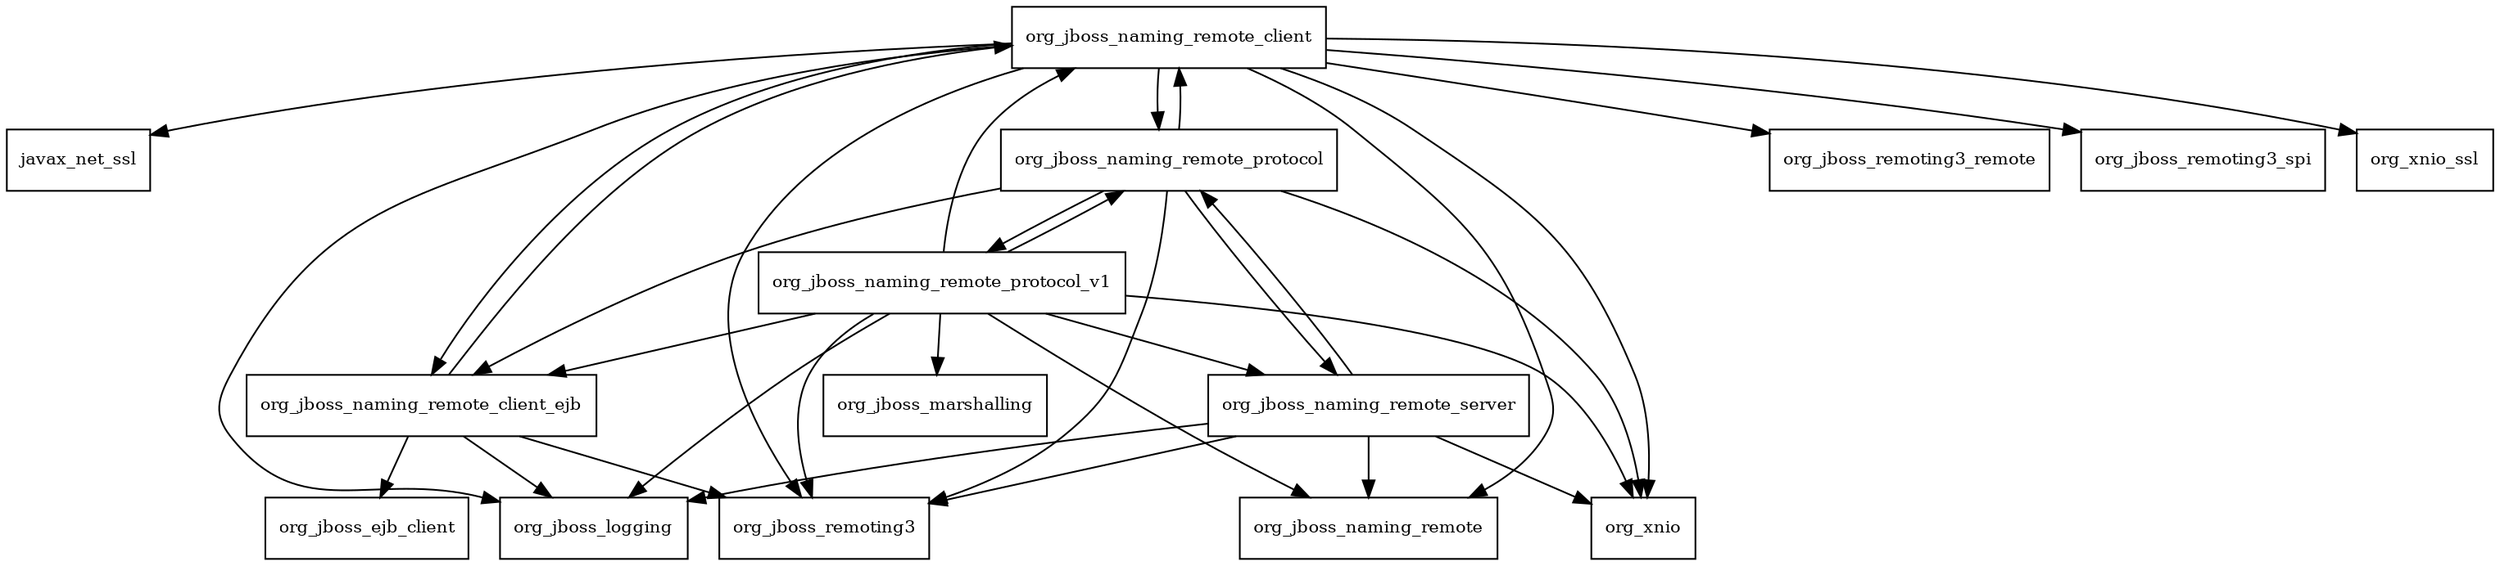 digraph jboss_remote_naming_1_0_8_Final_redhat_1_package_dependencies {
  node [shape = box, fontsize=10.0];
  org_jboss_naming_remote_client -> javax_net_ssl;
  org_jboss_naming_remote_client -> org_jboss_logging;
  org_jboss_naming_remote_client -> org_jboss_naming_remote;
  org_jboss_naming_remote_client -> org_jboss_naming_remote_client_ejb;
  org_jboss_naming_remote_client -> org_jboss_naming_remote_protocol;
  org_jboss_naming_remote_client -> org_jboss_remoting3;
  org_jboss_naming_remote_client -> org_jboss_remoting3_remote;
  org_jboss_naming_remote_client -> org_jboss_remoting3_spi;
  org_jboss_naming_remote_client -> org_xnio;
  org_jboss_naming_remote_client -> org_xnio_ssl;
  org_jboss_naming_remote_client_ejb -> org_jboss_ejb_client;
  org_jboss_naming_remote_client_ejb -> org_jboss_logging;
  org_jboss_naming_remote_client_ejb -> org_jboss_naming_remote_client;
  org_jboss_naming_remote_client_ejb -> org_jboss_remoting3;
  org_jboss_naming_remote_protocol -> org_jboss_naming_remote_client;
  org_jboss_naming_remote_protocol -> org_jboss_naming_remote_client_ejb;
  org_jboss_naming_remote_protocol -> org_jboss_naming_remote_protocol_v1;
  org_jboss_naming_remote_protocol -> org_jboss_naming_remote_server;
  org_jboss_naming_remote_protocol -> org_jboss_remoting3;
  org_jboss_naming_remote_protocol -> org_xnio;
  org_jboss_naming_remote_protocol_v1 -> org_jboss_logging;
  org_jboss_naming_remote_protocol_v1 -> org_jboss_marshalling;
  org_jboss_naming_remote_protocol_v1 -> org_jboss_naming_remote;
  org_jboss_naming_remote_protocol_v1 -> org_jboss_naming_remote_client;
  org_jboss_naming_remote_protocol_v1 -> org_jboss_naming_remote_client_ejb;
  org_jboss_naming_remote_protocol_v1 -> org_jboss_naming_remote_protocol;
  org_jboss_naming_remote_protocol_v1 -> org_jboss_naming_remote_server;
  org_jboss_naming_remote_protocol_v1 -> org_jboss_remoting3;
  org_jboss_naming_remote_protocol_v1 -> org_xnio;
  org_jboss_naming_remote_server -> org_jboss_logging;
  org_jboss_naming_remote_server -> org_jboss_naming_remote;
  org_jboss_naming_remote_server -> org_jboss_naming_remote_protocol;
  org_jboss_naming_remote_server -> org_jboss_remoting3;
  org_jboss_naming_remote_server -> org_xnio;
}
